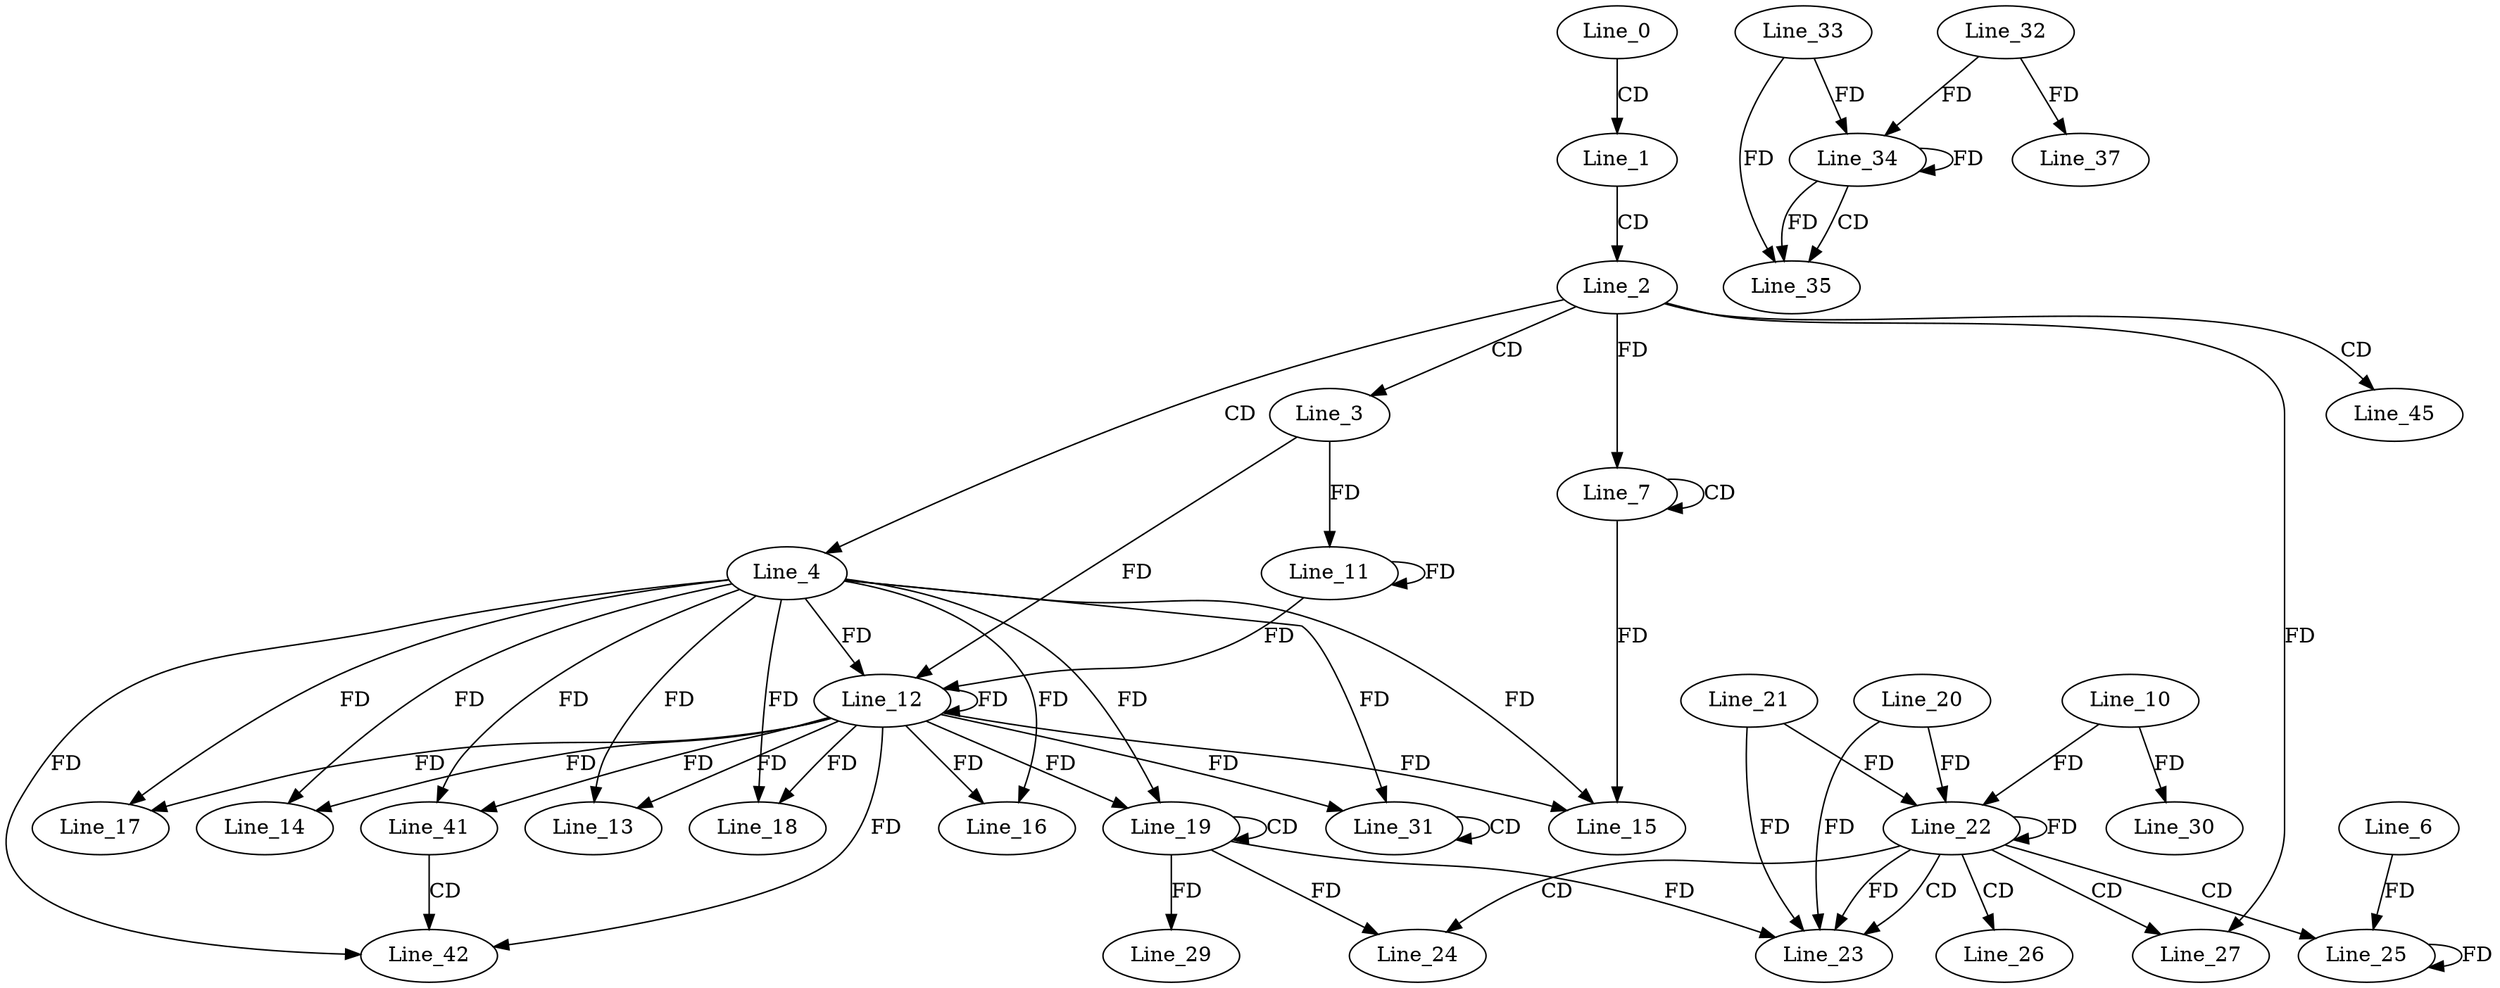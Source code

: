 digraph G {
  Line_0;
  Line_1;
  Line_2;
  Line_3;
  Line_4;
  Line_7;
  Line_7;
  Line_11;
  Line_12;
  Line_12;
  Line_13;
  Line_14;
  Line_15;
  Line_15;
  Line_16;
  Line_17;
  Line_18;
  Line_19;
  Line_19;
  Line_22;
  Line_20;
  Line_22;
  Line_10;
  Line_21;
  Line_22;
  Line_23;
  Line_24;
  Line_25;
  Line_6;
  Line_26;
  Line_27;
  Line_29;
  Line_30;
  Line_31;
  Line_31;
  Line_34;
  Line_33;
  Line_34;
  Line_32;
  Line_34;
  Line_35;
  Line_37;
  Line_41;
  Line_42;
  Line_45;
  Line_0 -> Line_1 [ label="CD" ];
  Line_1 -> Line_2 [ label="CD" ];
  Line_2 -> Line_3 [ label="CD" ];
  Line_2 -> Line_4 [ label="CD" ];
  Line_7 -> Line_7 [ label="CD" ];
  Line_2 -> Line_7 [ label="FD" ];
  Line_3 -> Line_11 [ label="FD" ];
  Line_11 -> Line_11 [ label="FD" ];
  Line_4 -> Line_12 [ label="FD" ];
  Line_12 -> Line_12 [ label="FD" ];
  Line_3 -> Line_12 [ label="FD" ];
  Line_11 -> Line_12 [ label="FD" ];
  Line_4 -> Line_13 [ label="FD" ];
  Line_12 -> Line_13 [ label="FD" ];
  Line_4 -> Line_14 [ label="FD" ];
  Line_12 -> Line_14 [ label="FD" ];
  Line_4 -> Line_15 [ label="FD" ];
  Line_12 -> Line_15 [ label="FD" ];
  Line_7 -> Line_15 [ label="FD" ];
  Line_4 -> Line_16 [ label="FD" ];
  Line_12 -> Line_16 [ label="FD" ];
  Line_4 -> Line_17 [ label="FD" ];
  Line_12 -> Line_17 [ label="FD" ];
  Line_4 -> Line_18 [ label="FD" ];
  Line_12 -> Line_18 [ label="FD" ];
  Line_19 -> Line_19 [ label="CD" ];
  Line_4 -> Line_19 [ label="FD" ];
  Line_12 -> Line_19 [ label="FD" ];
  Line_22 -> Line_22 [ label="FD" ];
  Line_20 -> Line_22 [ label="FD" ];
  Line_10 -> Line_22 [ label="FD" ];
  Line_21 -> Line_22 [ label="FD" ];
  Line_22 -> Line_23 [ label="CD" ];
  Line_19 -> Line_23 [ label="FD" ];
  Line_21 -> Line_23 [ label="FD" ];
  Line_22 -> Line_23 [ label="FD" ];
  Line_20 -> Line_23 [ label="FD" ];
  Line_22 -> Line_24 [ label="CD" ];
  Line_19 -> Line_24 [ label="FD" ];
  Line_22 -> Line_25 [ label="CD" ];
  Line_25 -> Line_25 [ label="FD" ];
  Line_6 -> Line_25 [ label="FD" ];
  Line_22 -> Line_26 [ label="CD" ];
  Line_22 -> Line_27 [ label="CD" ];
  Line_2 -> Line_27 [ label="FD" ];
  Line_19 -> Line_29 [ label="FD" ];
  Line_10 -> Line_30 [ label="FD" ];
  Line_31 -> Line_31 [ label="CD" ];
  Line_4 -> Line_31 [ label="FD" ];
  Line_12 -> Line_31 [ label="FD" ];
  Line_34 -> Line_34 [ label="FD" ];
  Line_33 -> Line_34 [ label="FD" ];
  Line_32 -> Line_34 [ label="FD" ];
  Line_34 -> Line_35 [ label="CD" ];
  Line_34 -> Line_35 [ label="FD" ];
  Line_33 -> Line_35 [ label="FD" ];
  Line_32 -> Line_37 [ label="FD" ];
  Line_4 -> Line_41 [ label="FD" ];
  Line_12 -> Line_41 [ label="FD" ];
  Line_41 -> Line_42 [ label="CD" ];
  Line_4 -> Line_42 [ label="FD" ];
  Line_12 -> Line_42 [ label="FD" ];
  Line_2 -> Line_45 [ label="CD" ];
}
